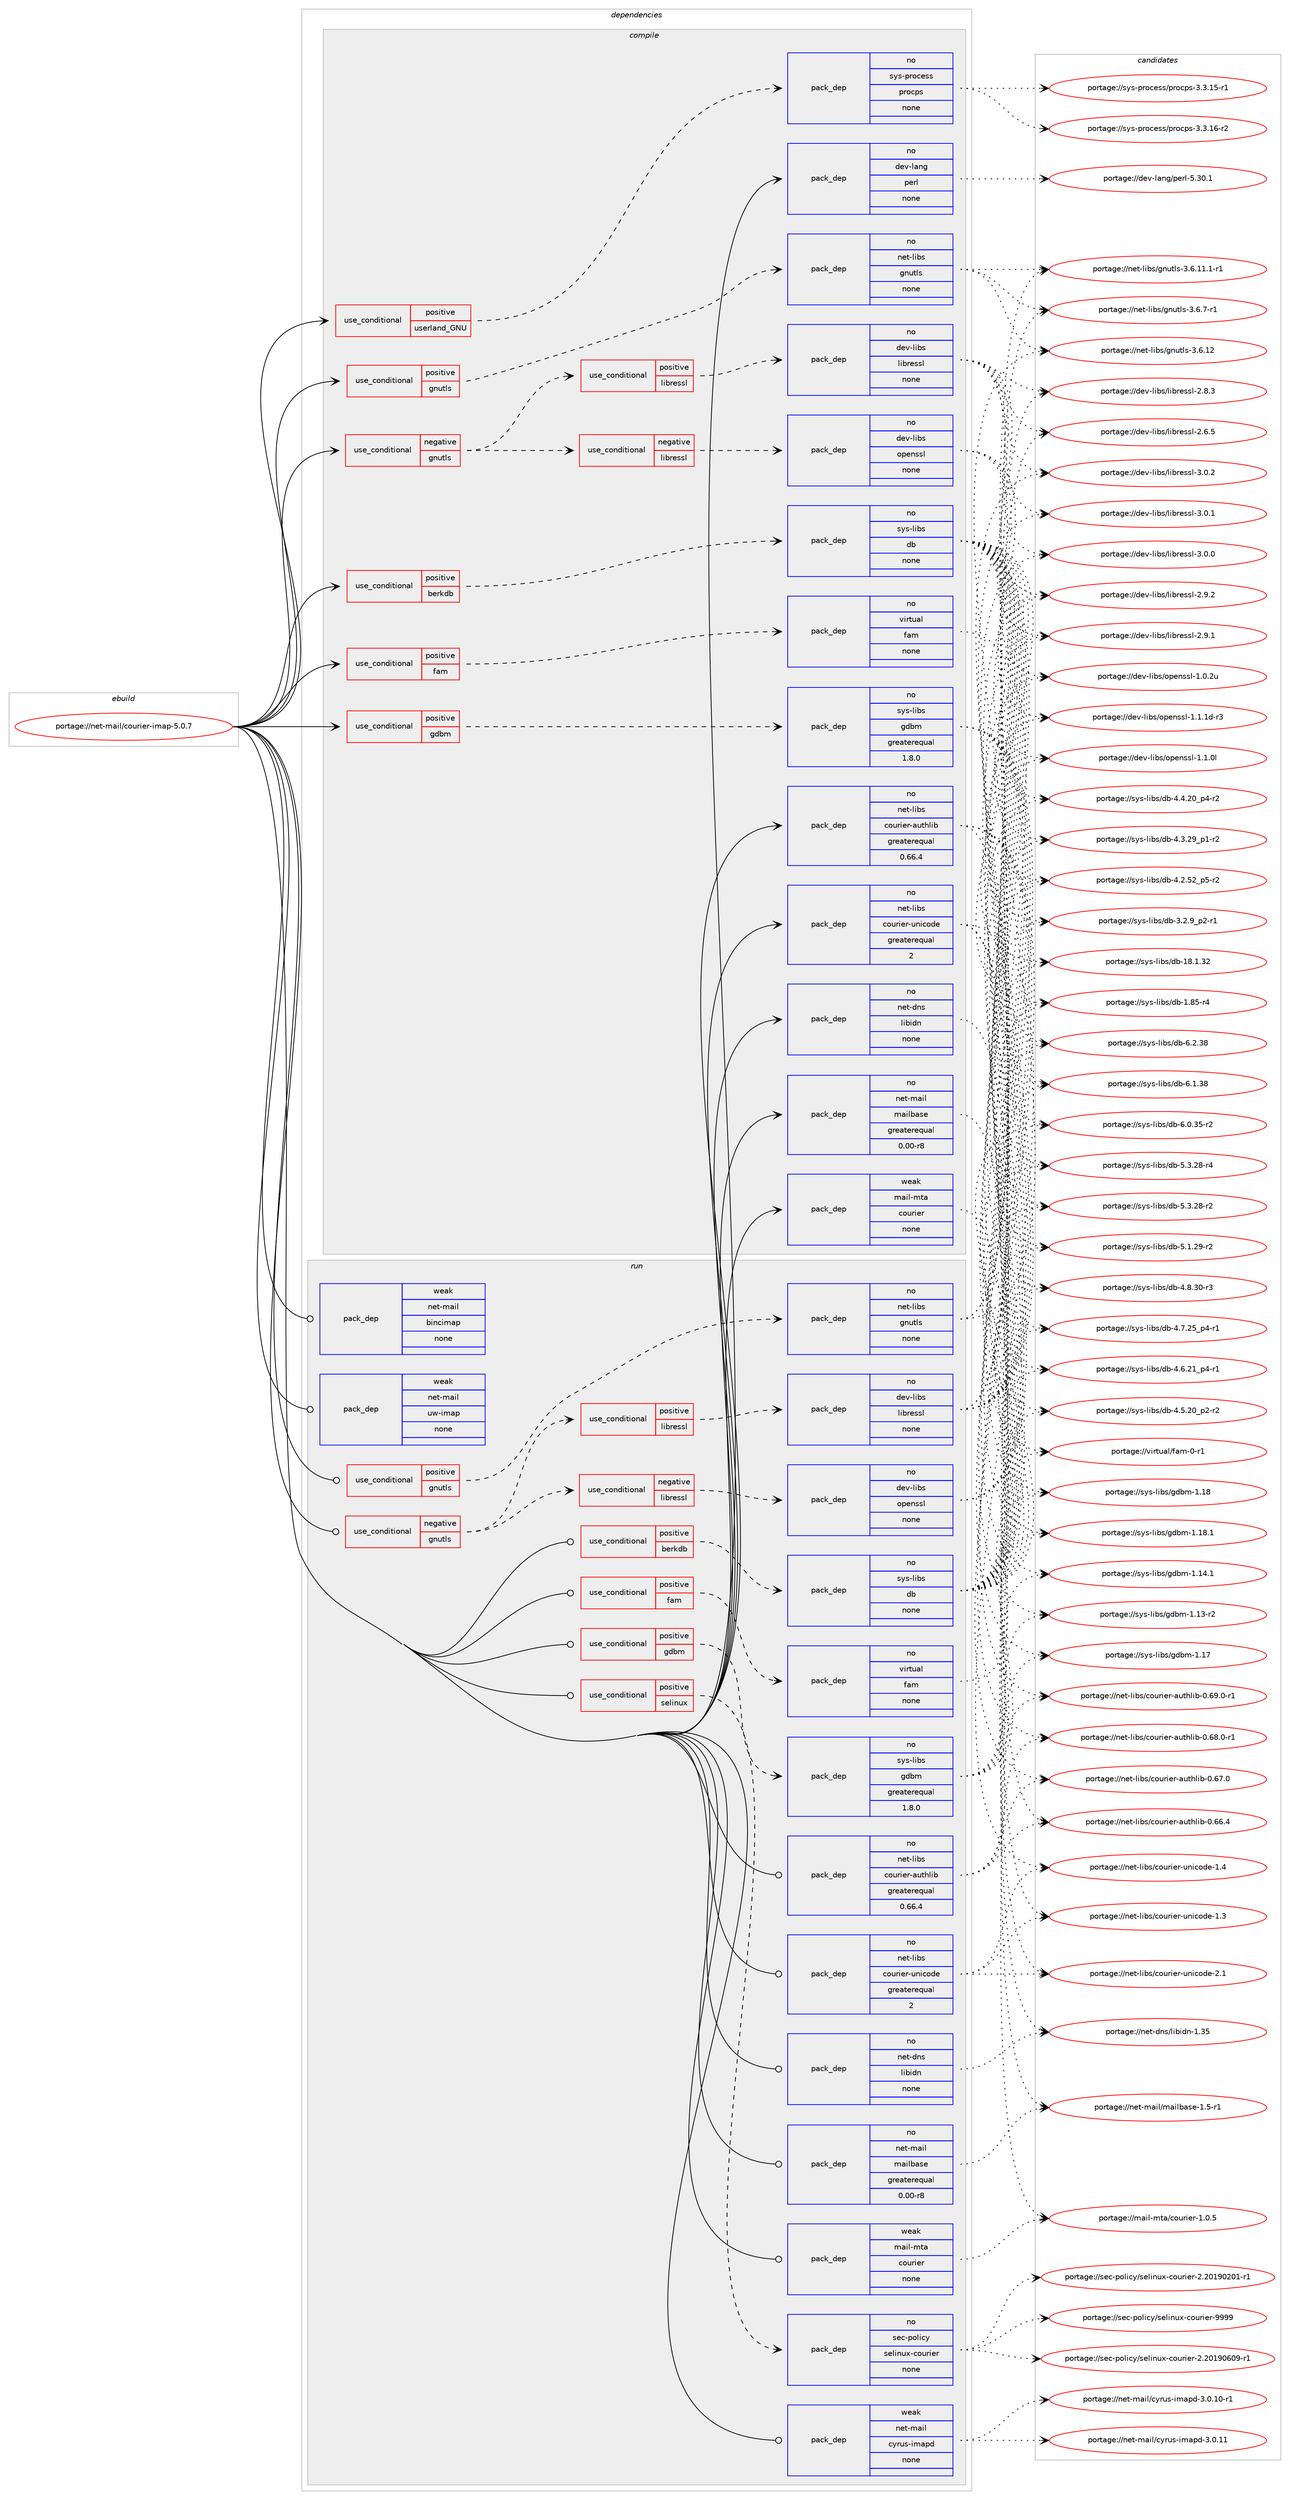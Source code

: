 digraph prolog {

# *************
# Graph options
# *************

newrank=true;
concentrate=true;
compound=true;
graph [rankdir=LR,fontname=Helvetica,fontsize=10,ranksep=1.5];#, ranksep=2.5, nodesep=0.2];
edge  [arrowhead=vee];
node  [fontname=Helvetica,fontsize=10];

# **********
# The ebuild
# **********

subgraph cluster_leftcol {
color=gray;
rank=same;
label=<<i>ebuild</i>>;
id [label="portage://net-mail/courier-imap-5.0.7", color=red, width=4, href="../net-mail/courier-imap-5.0.7.svg"];
}

# ****************
# The dependencies
# ****************

subgraph cluster_midcol {
color=gray;
label=<<i>dependencies</i>>;
subgraph cluster_compile {
fillcolor="#eeeeee";
style=filled;
label=<<i>compile</i>>;
subgraph cond11081 {
dependency56971 [label=<<TABLE BORDER="0" CELLBORDER="1" CELLSPACING="0" CELLPADDING="4"><TR><TD ROWSPAN="3" CELLPADDING="10">use_conditional</TD></TR><TR><TD>negative</TD></TR><TR><TD>gnutls</TD></TR></TABLE>>, shape=none, color=red];
subgraph cond11082 {
dependency56972 [label=<<TABLE BORDER="0" CELLBORDER="1" CELLSPACING="0" CELLPADDING="4"><TR><TD ROWSPAN="3" CELLPADDING="10">use_conditional</TD></TR><TR><TD>negative</TD></TR><TR><TD>libressl</TD></TR></TABLE>>, shape=none, color=red];
subgraph pack44742 {
dependency56973 [label=<<TABLE BORDER="0" CELLBORDER="1" CELLSPACING="0" CELLPADDING="4" WIDTH="220"><TR><TD ROWSPAN="6" CELLPADDING="30">pack_dep</TD></TR><TR><TD WIDTH="110">no</TD></TR><TR><TD>dev-libs</TD></TR><TR><TD>openssl</TD></TR><TR><TD>none</TD></TR><TR><TD></TD></TR></TABLE>>, shape=none, color=blue];
}
dependency56972:e -> dependency56973:w [weight=20,style="dashed",arrowhead="vee"];
}
dependency56971:e -> dependency56972:w [weight=20,style="dashed",arrowhead="vee"];
subgraph cond11083 {
dependency56974 [label=<<TABLE BORDER="0" CELLBORDER="1" CELLSPACING="0" CELLPADDING="4"><TR><TD ROWSPAN="3" CELLPADDING="10">use_conditional</TD></TR><TR><TD>positive</TD></TR><TR><TD>libressl</TD></TR></TABLE>>, shape=none, color=red];
subgraph pack44743 {
dependency56975 [label=<<TABLE BORDER="0" CELLBORDER="1" CELLSPACING="0" CELLPADDING="4" WIDTH="220"><TR><TD ROWSPAN="6" CELLPADDING="30">pack_dep</TD></TR><TR><TD WIDTH="110">no</TD></TR><TR><TD>dev-libs</TD></TR><TR><TD>libressl</TD></TR><TR><TD>none</TD></TR><TR><TD></TD></TR></TABLE>>, shape=none, color=blue];
}
dependency56974:e -> dependency56975:w [weight=20,style="dashed",arrowhead="vee"];
}
dependency56971:e -> dependency56974:w [weight=20,style="dashed",arrowhead="vee"];
}
id:e -> dependency56971:w [weight=20,style="solid",arrowhead="vee"];
subgraph cond11084 {
dependency56976 [label=<<TABLE BORDER="0" CELLBORDER="1" CELLSPACING="0" CELLPADDING="4"><TR><TD ROWSPAN="3" CELLPADDING="10">use_conditional</TD></TR><TR><TD>positive</TD></TR><TR><TD>berkdb</TD></TR></TABLE>>, shape=none, color=red];
subgraph pack44744 {
dependency56977 [label=<<TABLE BORDER="0" CELLBORDER="1" CELLSPACING="0" CELLPADDING="4" WIDTH="220"><TR><TD ROWSPAN="6" CELLPADDING="30">pack_dep</TD></TR><TR><TD WIDTH="110">no</TD></TR><TR><TD>sys-libs</TD></TR><TR><TD>db</TD></TR><TR><TD>none</TD></TR><TR><TD></TD></TR></TABLE>>, shape=none, color=blue];
}
dependency56976:e -> dependency56977:w [weight=20,style="dashed",arrowhead="vee"];
}
id:e -> dependency56976:w [weight=20,style="solid",arrowhead="vee"];
subgraph cond11085 {
dependency56978 [label=<<TABLE BORDER="0" CELLBORDER="1" CELLSPACING="0" CELLPADDING="4"><TR><TD ROWSPAN="3" CELLPADDING="10">use_conditional</TD></TR><TR><TD>positive</TD></TR><TR><TD>fam</TD></TR></TABLE>>, shape=none, color=red];
subgraph pack44745 {
dependency56979 [label=<<TABLE BORDER="0" CELLBORDER="1" CELLSPACING="0" CELLPADDING="4" WIDTH="220"><TR><TD ROWSPAN="6" CELLPADDING="30">pack_dep</TD></TR><TR><TD WIDTH="110">no</TD></TR><TR><TD>virtual</TD></TR><TR><TD>fam</TD></TR><TR><TD>none</TD></TR><TR><TD></TD></TR></TABLE>>, shape=none, color=blue];
}
dependency56978:e -> dependency56979:w [weight=20,style="dashed",arrowhead="vee"];
}
id:e -> dependency56978:w [weight=20,style="solid",arrowhead="vee"];
subgraph cond11086 {
dependency56980 [label=<<TABLE BORDER="0" CELLBORDER="1" CELLSPACING="0" CELLPADDING="4"><TR><TD ROWSPAN="3" CELLPADDING="10">use_conditional</TD></TR><TR><TD>positive</TD></TR><TR><TD>gdbm</TD></TR></TABLE>>, shape=none, color=red];
subgraph pack44746 {
dependency56981 [label=<<TABLE BORDER="0" CELLBORDER="1" CELLSPACING="0" CELLPADDING="4" WIDTH="220"><TR><TD ROWSPAN="6" CELLPADDING="30">pack_dep</TD></TR><TR><TD WIDTH="110">no</TD></TR><TR><TD>sys-libs</TD></TR><TR><TD>gdbm</TD></TR><TR><TD>greaterequal</TD></TR><TR><TD>1.8.0</TD></TR></TABLE>>, shape=none, color=blue];
}
dependency56980:e -> dependency56981:w [weight=20,style="dashed",arrowhead="vee"];
}
id:e -> dependency56980:w [weight=20,style="solid",arrowhead="vee"];
subgraph cond11087 {
dependency56982 [label=<<TABLE BORDER="0" CELLBORDER="1" CELLSPACING="0" CELLPADDING="4"><TR><TD ROWSPAN="3" CELLPADDING="10">use_conditional</TD></TR><TR><TD>positive</TD></TR><TR><TD>gnutls</TD></TR></TABLE>>, shape=none, color=red];
subgraph pack44747 {
dependency56983 [label=<<TABLE BORDER="0" CELLBORDER="1" CELLSPACING="0" CELLPADDING="4" WIDTH="220"><TR><TD ROWSPAN="6" CELLPADDING="30">pack_dep</TD></TR><TR><TD WIDTH="110">no</TD></TR><TR><TD>net-libs</TD></TR><TR><TD>gnutls</TD></TR><TR><TD>none</TD></TR><TR><TD></TD></TR></TABLE>>, shape=none, color=blue];
}
dependency56982:e -> dependency56983:w [weight=20,style="dashed",arrowhead="vee"];
}
id:e -> dependency56982:w [weight=20,style="solid",arrowhead="vee"];
subgraph cond11088 {
dependency56984 [label=<<TABLE BORDER="0" CELLBORDER="1" CELLSPACING="0" CELLPADDING="4"><TR><TD ROWSPAN="3" CELLPADDING="10">use_conditional</TD></TR><TR><TD>positive</TD></TR><TR><TD>userland_GNU</TD></TR></TABLE>>, shape=none, color=red];
subgraph pack44748 {
dependency56985 [label=<<TABLE BORDER="0" CELLBORDER="1" CELLSPACING="0" CELLPADDING="4" WIDTH="220"><TR><TD ROWSPAN="6" CELLPADDING="30">pack_dep</TD></TR><TR><TD WIDTH="110">no</TD></TR><TR><TD>sys-process</TD></TR><TR><TD>procps</TD></TR><TR><TD>none</TD></TR><TR><TD></TD></TR></TABLE>>, shape=none, color=blue];
}
dependency56984:e -> dependency56985:w [weight=20,style="dashed",arrowhead="vee"];
}
id:e -> dependency56984:w [weight=20,style="solid",arrowhead="vee"];
subgraph pack44749 {
dependency56986 [label=<<TABLE BORDER="0" CELLBORDER="1" CELLSPACING="0" CELLPADDING="4" WIDTH="220"><TR><TD ROWSPAN="6" CELLPADDING="30">pack_dep</TD></TR><TR><TD WIDTH="110">no</TD></TR><TR><TD>dev-lang</TD></TR><TR><TD>perl</TD></TR><TR><TD>none</TD></TR><TR><TD></TD></TR></TABLE>>, shape=none, color=blue];
}
id:e -> dependency56986:w [weight=20,style="solid",arrowhead="vee"];
subgraph pack44750 {
dependency56987 [label=<<TABLE BORDER="0" CELLBORDER="1" CELLSPACING="0" CELLPADDING="4" WIDTH="220"><TR><TD ROWSPAN="6" CELLPADDING="30">pack_dep</TD></TR><TR><TD WIDTH="110">no</TD></TR><TR><TD>net-dns</TD></TR><TR><TD>libidn</TD></TR><TR><TD>none</TD></TR><TR><TD></TD></TR></TABLE>>, shape=none, color=blue];
}
id:e -> dependency56987:w [weight=20,style="solid",arrowhead="vee"];
subgraph pack44751 {
dependency56988 [label=<<TABLE BORDER="0" CELLBORDER="1" CELLSPACING="0" CELLPADDING="4" WIDTH="220"><TR><TD ROWSPAN="6" CELLPADDING="30">pack_dep</TD></TR><TR><TD WIDTH="110">no</TD></TR><TR><TD>net-libs</TD></TR><TR><TD>courier-authlib</TD></TR><TR><TD>greaterequal</TD></TR><TR><TD>0.66.4</TD></TR></TABLE>>, shape=none, color=blue];
}
id:e -> dependency56988:w [weight=20,style="solid",arrowhead="vee"];
subgraph pack44752 {
dependency56989 [label=<<TABLE BORDER="0" CELLBORDER="1" CELLSPACING="0" CELLPADDING="4" WIDTH="220"><TR><TD ROWSPAN="6" CELLPADDING="30">pack_dep</TD></TR><TR><TD WIDTH="110">no</TD></TR><TR><TD>net-libs</TD></TR><TR><TD>courier-unicode</TD></TR><TR><TD>greaterequal</TD></TR><TR><TD>2</TD></TR></TABLE>>, shape=none, color=blue];
}
id:e -> dependency56989:w [weight=20,style="solid",arrowhead="vee"];
subgraph pack44753 {
dependency56990 [label=<<TABLE BORDER="0" CELLBORDER="1" CELLSPACING="0" CELLPADDING="4" WIDTH="220"><TR><TD ROWSPAN="6" CELLPADDING="30">pack_dep</TD></TR><TR><TD WIDTH="110">no</TD></TR><TR><TD>net-mail</TD></TR><TR><TD>mailbase</TD></TR><TR><TD>greaterequal</TD></TR><TR><TD>0.00-r8</TD></TR></TABLE>>, shape=none, color=blue];
}
id:e -> dependency56990:w [weight=20,style="solid",arrowhead="vee"];
subgraph pack44754 {
dependency56991 [label=<<TABLE BORDER="0" CELLBORDER="1" CELLSPACING="0" CELLPADDING="4" WIDTH="220"><TR><TD ROWSPAN="6" CELLPADDING="30">pack_dep</TD></TR><TR><TD WIDTH="110">weak</TD></TR><TR><TD>mail-mta</TD></TR><TR><TD>courier</TD></TR><TR><TD>none</TD></TR><TR><TD></TD></TR></TABLE>>, shape=none, color=blue];
}
id:e -> dependency56991:w [weight=20,style="solid",arrowhead="vee"];
}
subgraph cluster_compileandrun {
fillcolor="#eeeeee";
style=filled;
label=<<i>compile and run</i>>;
}
subgraph cluster_run {
fillcolor="#eeeeee";
style=filled;
label=<<i>run</i>>;
subgraph cond11089 {
dependency56992 [label=<<TABLE BORDER="0" CELLBORDER="1" CELLSPACING="0" CELLPADDING="4"><TR><TD ROWSPAN="3" CELLPADDING="10">use_conditional</TD></TR><TR><TD>negative</TD></TR><TR><TD>gnutls</TD></TR></TABLE>>, shape=none, color=red];
subgraph cond11090 {
dependency56993 [label=<<TABLE BORDER="0" CELLBORDER="1" CELLSPACING="0" CELLPADDING="4"><TR><TD ROWSPAN="3" CELLPADDING="10">use_conditional</TD></TR><TR><TD>negative</TD></TR><TR><TD>libressl</TD></TR></TABLE>>, shape=none, color=red];
subgraph pack44755 {
dependency56994 [label=<<TABLE BORDER="0" CELLBORDER="1" CELLSPACING="0" CELLPADDING="4" WIDTH="220"><TR><TD ROWSPAN="6" CELLPADDING="30">pack_dep</TD></TR><TR><TD WIDTH="110">no</TD></TR><TR><TD>dev-libs</TD></TR><TR><TD>openssl</TD></TR><TR><TD>none</TD></TR><TR><TD></TD></TR></TABLE>>, shape=none, color=blue];
}
dependency56993:e -> dependency56994:w [weight=20,style="dashed",arrowhead="vee"];
}
dependency56992:e -> dependency56993:w [weight=20,style="dashed",arrowhead="vee"];
subgraph cond11091 {
dependency56995 [label=<<TABLE BORDER="0" CELLBORDER="1" CELLSPACING="0" CELLPADDING="4"><TR><TD ROWSPAN="3" CELLPADDING="10">use_conditional</TD></TR><TR><TD>positive</TD></TR><TR><TD>libressl</TD></TR></TABLE>>, shape=none, color=red];
subgraph pack44756 {
dependency56996 [label=<<TABLE BORDER="0" CELLBORDER="1" CELLSPACING="0" CELLPADDING="4" WIDTH="220"><TR><TD ROWSPAN="6" CELLPADDING="30">pack_dep</TD></TR><TR><TD WIDTH="110">no</TD></TR><TR><TD>dev-libs</TD></TR><TR><TD>libressl</TD></TR><TR><TD>none</TD></TR><TR><TD></TD></TR></TABLE>>, shape=none, color=blue];
}
dependency56995:e -> dependency56996:w [weight=20,style="dashed",arrowhead="vee"];
}
dependency56992:e -> dependency56995:w [weight=20,style="dashed",arrowhead="vee"];
}
id:e -> dependency56992:w [weight=20,style="solid",arrowhead="odot"];
subgraph cond11092 {
dependency56997 [label=<<TABLE BORDER="0" CELLBORDER="1" CELLSPACING="0" CELLPADDING="4"><TR><TD ROWSPAN="3" CELLPADDING="10">use_conditional</TD></TR><TR><TD>positive</TD></TR><TR><TD>berkdb</TD></TR></TABLE>>, shape=none, color=red];
subgraph pack44757 {
dependency56998 [label=<<TABLE BORDER="0" CELLBORDER="1" CELLSPACING="0" CELLPADDING="4" WIDTH="220"><TR><TD ROWSPAN="6" CELLPADDING="30">pack_dep</TD></TR><TR><TD WIDTH="110">no</TD></TR><TR><TD>sys-libs</TD></TR><TR><TD>db</TD></TR><TR><TD>none</TD></TR><TR><TD></TD></TR></TABLE>>, shape=none, color=blue];
}
dependency56997:e -> dependency56998:w [weight=20,style="dashed",arrowhead="vee"];
}
id:e -> dependency56997:w [weight=20,style="solid",arrowhead="odot"];
subgraph cond11093 {
dependency56999 [label=<<TABLE BORDER="0" CELLBORDER="1" CELLSPACING="0" CELLPADDING="4"><TR><TD ROWSPAN="3" CELLPADDING="10">use_conditional</TD></TR><TR><TD>positive</TD></TR><TR><TD>fam</TD></TR></TABLE>>, shape=none, color=red];
subgraph pack44758 {
dependency57000 [label=<<TABLE BORDER="0" CELLBORDER="1" CELLSPACING="0" CELLPADDING="4" WIDTH="220"><TR><TD ROWSPAN="6" CELLPADDING="30">pack_dep</TD></TR><TR><TD WIDTH="110">no</TD></TR><TR><TD>virtual</TD></TR><TR><TD>fam</TD></TR><TR><TD>none</TD></TR><TR><TD></TD></TR></TABLE>>, shape=none, color=blue];
}
dependency56999:e -> dependency57000:w [weight=20,style="dashed",arrowhead="vee"];
}
id:e -> dependency56999:w [weight=20,style="solid",arrowhead="odot"];
subgraph cond11094 {
dependency57001 [label=<<TABLE BORDER="0" CELLBORDER="1" CELLSPACING="0" CELLPADDING="4"><TR><TD ROWSPAN="3" CELLPADDING="10">use_conditional</TD></TR><TR><TD>positive</TD></TR><TR><TD>gdbm</TD></TR></TABLE>>, shape=none, color=red];
subgraph pack44759 {
dependency57002 [label=<<TABLE BORDER="0" CELLBORDER="1" CELLSPACING="0" CELLPADDING="4" WIDTH="220"><TR><TD ROWSPAN="6" CELLPADDING="30">pack_dep</TD></TR><TR><TD WIDTH="110">no</TD></TR><TR><TD>sys-libs</TD></TR><TR><TD>gdbm</TD></TR><TR><TD>greaterequal</TD></TR><TR><TD>1.8.0</TD></TR></TABLE>>, shape=none, color=blue];
}
dependency57001:e -> dependency57002:w [weight=20,style="dashed",arrowhead="vee"];
}
id:e -> dependency57001:w [weight=20,style="solid",arrowhead="odot"];
subgraph cond11095 {
dependency57003 [label=<<TABLE BORDER="0" CELLBORDER="1" CELLSPACING="0" CELLPADDING="4"><TR><TD ROWSPAN="3" CELLPADDING="10">use_conditional</TD></TR><TR><TD>positive</TD></TR><TR><TD>gnutls</TD></TR></TABLE>>, shape=none, color=red];
subgraph pack44760 {
dependency57004 [label=<<TABLE BORDER="0" CELLBORDER="1" CELLSPACING="0" CELLPADDING="4" WIDTH="220"><TR><TD ROWSPAN="6" CELLPADDING="30">pack_dep</TD></TR><TR><TD WIDTH="110">no</TD></TR><TR><TD>net-libs</TD></TR><TR><TD>gnutls</TD></TR><TR><TD>none</TD></TR><TR><TD></TD></TR></TABLE>>, shape=none, color=blue];
}
dependency57003:e -> dependency57004:w [weight=20,style="dashed",arrowhead="vee"];
}
id:e -> dependency57003:w [weight=20,style="solid",arrowhead="odot"];
subgraph cond11096 {
dependency57005 [label=<<TABLE BORDER="0" CELLBORDER="1" CELLSPACING="0" CELLPADDING="4"><TR><TD ROWSPAN="3" CELLPADDING="10">use_conditional</TD></TR><TR><TD>positive</TD></TR><TR><TD>selinux</TD></TR></TABLE>>, shape=none, color=red];
subgraph pack44761 {
dependency57006 [label=<<TABLE BORDER="0" CELLBORDER="1" CELLSPACING="0" CELLPADDING="4" WIDTH="220"><TR><TD ROWSPAN="6" CELLPADDING="30">pack_dep</TD></TR><TR><TD WIDTH="110">no</TD></TR><TR><TD>sec-policy</TD></TR><TR><TD>selinux-courier</TD></TR><TR><TD>none</TD></TR><TR><TD></TD></TR></TABLE>>, shape=none, color=blue];
}
dependency57005:e -> dependency57006:w [weight=20,style="dashed",arrowhead="vee"];
}
id:e -> dependency57005:w [weight=20,style="solid",arrowhead="odot"];
subgraph pack44762 {
dependency57007 [label=<<TABLE BORDER="0" CELLBORDER="1" CELLSPACING="0" CELLPADDING="4" WIDTH="220"><TR><TD ROWSPAN="6" CELLPADDING="30">pack_dep</TD></TR><TR><TD WIDTH="110">no</TD></TR><TR><TD>net-dns</TD></TR><TR><TD>libidn</TD></TR><TR><TD>none</TD></TR><TR><TD></TD></TR></TABLE>>, shape=none, color=blue];
}
id:e -> dependency57007:w [weight=20,style="solid",arrowhead="odot"];
subgraph pack44763 {
dependency57008 [label=<<TABLE BORDER="0" CELLBORDER="1" CELLSPACING="0" CELLPADDING="4" WIDTH="220"><TR><TD ROWSPAN="6" CELLPADDING="30">pack_dep</TD></TR><TR><TD WIDTH="110">no</TD></TR><TR><TD>net-libs</TD></TR><TR><TD>courier-authlib</TD></TR><TR><TD>greaterequal</TD></TR><TR><TD>0.66.4</TD></TR></TABLE>>, shape=none, color=blue];
}
id:e -> dependency57008:w [weight=20,style="solid",arrowhead="odot"];
subgraph pack44764 {
dependency57009 [label=<<TABLE BORDER="0" CELLBORDER="1" CELLSPACING="0" CELLPADDING="4" WIDTH="220"><TR><TD ROWSPAN="6" CELLPADDING="30">pack_dep</TD></TR><TR><TD WIDTH="110">no</TD></TR><TR><TD>net-libs</TD></TR><TR><TD>courier-unicode</TD></TR><TR><TD>greaterequal</TD></TR><TR><TD>2</TD></TR></TABLE>>, shape=none, color=blue];
}
id:e -> dependency57009:w [weight=20,style="solid",arrowhead="odot"];
subgraph pack44765 {
dependency57010 [label=<<TABLE BORDER="0" CELLBORDER="1" CELLSPACING="0" CELLPADDING="4" WIDTH="220"><TR><TD ROWSPAN="6" CELLPADDING="30">pack_dep</TD></TR><TR><TD WIDTH="110">no</TD></TR><TR><TD>net-mail</TD></TR><TR><TD>mailbase</TD></TR><TR><TD>greaterequal</TD></TR><TR><TD>0.00-r8</TD></TR></TABLE>>, shape=none, color=blue];
}
id:e -> dependency57010:w [weight=20,style="solid",arrowhead="odot"];
subgraph pack44766 {
dependency57011 [label=<<TABLE BORDER="0" CELLBORDER="1" CELLSPACING="0" CELLPADDING="4" WIDTH="220"><TR><TD ROWSPAN="6" CELLPADDING="30">pack_dep</TD></TR><TR><TD WIDTH="110">weak</TD></TR><TR><TD>mail-mta</TD></TR><TR><TD>courier</TD></TR><TR><TD>none</TD></TR><TR><TD></TD></TR></TABLE>>, shape=none, color=blue];
}
id:e -> dependency57011:w [weight=20,style="solid",arrowhead="odot"];
subgraph pack44767 {
dependency57012 [label=<<TABLE BORDER="0" CELLBORDER="1" CELLSPACING="0" CELLPADDING="4" WIDTH="220"><TR><TD ROWSPAN="6" CELLPADDING="30">pack_dep</TD></TR><TR><TD WIDTH="110">weak</TD></TR><TR><TD>net-mail</TD></TR><TR><TD>bincimap</TD></TR><TR><TD>none</TD></TR><TR><TD></TD></TR></TABLE>>, shape=none, color=blue];
}
id:e -> dependency57012:w [weight=20,style="solid",arrowhead="odot"];
subgraph pack44768 {
dependency57013 [label=<<TABLE BORDER="0" CELLBORDER="1" CELLSPACING="0" CELLPADDING="4" WIDTH="220"><TR><TD ROWSPAN="6" CELLPADDING="30">pack_dep</TD></TR><TR><TD WIDTH="110">weak</TD></TR><TR><TD>net-mail</TD></TR><TR><TD>cyrus-imapd</TD></TR><TR><TD>none</TD></TR><TR><TD></TD></TR></TABLE>>, shape=none, color=blue];
}
id:e -> dependency57013:w [weight=20,style="solid",arrowhead="odot"];
subgraph pack44769 {
dependency57014 [label=<<TABLE BORDER="0" CELLBORDER="1" CELLSPACING="0" CELLPADDING="4" WIDTH="220"><TR><TD ROWSPAN="6" CELLPADDING="30">pack_dep</TD></TR><TR><TD WIDTH="110">weak</TD></TR><TR><TD>net-mail</TD></TR><TR><TD>uw-imap</TD></TR><TR><TD>none</TD></TR><TR><TD></TD></TR></TABLE>>, shape=none, color=blue];
}
id:e -> dependency57014:w [weight=20,style="solid",arrowhead="odot"];
}
}

# **************
# The candidates
# **************

subgraph cluster_choices {
rank=same;
color=gray;
label=<<i>candidates</i>>;

subgraph choice44742 {
color=black;
nodesep=1;
choice1001011184510810598115471111121011101151151084549464946491004511451 [label="portage://dev-libs/openssl-1.1.1d-r3", color=red, width=4,href="../dev-libs/openssl-1.1.1d-r3.svg"];
choice100101118451081059811547111112101110115115108454946494648108 [label="portage://dev-libs/openssl-1.1.0l", color=red, width=4,href="../dev-libs/openssl-1.1.0l.svg"];
choice100101118451081059811547111112101110115115108454946484650117 [label="portage://dev-libs/openssl-1.0.2u", color=red, width=4,href="../dev-libs/openssl-1.0.2u.svg"];
dependency56973:e -> choice1001011184510810598115471111121011101151151084549464946491004511451:w [style=dotted,weight="100"];
dependency56973:e -> choice100101118451081059811547111112101110115115108454946494648108:w [style=dotted,weight="100"];
dependency56973:e -> choice100101118451081059811547111112101110115115108454946484650117:w [style=dotted,weight="100"];
}
subgraph choice44743 {
color=black;
nodesep=1;
choice10010111845108105981154710810598114101115115108455146484650 [label="portage://dev-libs/libressl-3.0.2", color=red, width=4,href="../dev-libs/libressl-3.0.2.svg"];
choice10010111845108105981154710810598114101115115108455146484649 [label="portage://dev-libs/libressl-3.0.1", color=red, width=4,href="../dev-libs/libressl-3.0.1.svg"];
choice10010111845108105981154710810598114101115115108455146484648 [label="portage://dev-libs/libressl-3.0.0", color=red, width=4,href="../dev-libs/libressl-3.0.0.svg"];
choice10010111845108105981154710810598114101115115108455046574650 [label="portage://dev-libs/libressl-2.9.2", color=red, width=4,href="../dev-libs/libressl-2.9.2.svg"];
choice10010111845108105981154710810598114101115115108455046574649 [label="portage://dev-libs/libressl-2.9.1", color=red, width=4,href="../dev-libs/libressl-2.9.1.svg"];
choice10010111845108105981154710810598114101115115108455046564651 [label="portage://dev-libs/libressl-2.8.3", color=red, width=4,href="../dev-libs/libressl-2.8.3.svg"];
choice10010111845108105981154710810598114101115115108455046544653 [label="portage://dev-libs/libressl-2.6.5", color=red, width=4,href="../dev-libs/libressl-2.6.5.svg"];
dependency56975:e -> choice10010111845108105981154710810598114101115115108455146484650:w [style=dotted,weight="100"];
dependency56975:e -> choice10010111845108105981154710810598114101115115108455146484649:w [style=dotted,weight="100"];
dependency56975:e -> choice10010111845108105981154710810598114101115115108455146484648:w [style=dotted,weight="100"];
dependency56975:e -> choice10010111845108105981154710810598114101115115108455046574650:w [style=dotted,weight="100"];
dependency56975:e -> choice10010111845108105981154710810598114101115115108455046574649:w [style=dotted,weight="100"];
dependency56975:e -> choice10010111845108105981154710810598114101115115108455046564651:w [style=dotted,weight="100"];
dependency56975:e -> choice10010111845108105981154710810598114101115115108455046544653:w [style=dotted,weight="100"];
}
subgraph choice44744 {
color=black;
nodesep=1;
choice1151211154510810598115471009845544650465156 [label="portage://sys-libs/db-6.2.38", color=red, width=4,href="../sys-libs/db-6.2.38.svg"];
choice1151211154510810598115471009845544649465156 [label="portage://sys-libs/db-6.1.38", color=red, width=4,href="../sys-libs/db-6.1.38.svg"];
choice11512111545108105981154710098455446484651534511450 [label="portage://sys-libs/db-6.0.35-r2", color=red, width=4,href="../sys-libs/db-6.0.35-r2.svg"];
choice11512111545108105981154710098455346514650564511452 [label="portage://sys-libs/db-5.3.28-r4", color=red, width=4,href="../sys-libs/db-5.3.28-r4.svg"];
choice11512111545108105981154710098455346514650564511450 [label="portage://sys-libs/db-5.3.28-r2", color=red, width=4,href="../sys-libs/db-5.3.28-r2.svg"];
choice11512111545108105981154710098455346494650574511450 [label="portage://sys-libs/db-5.1.29-r2", color=red, width=4,href="../sys-libs/db-5.1.29-r2.svg"];
choice11512111545108105981154710098455246564651484511451 [label="portage://sys-libs/db-4.8.30-r3", color=red, width=4,href="../sys-libs/db-4.8.30-r3.svg"];
choice115121115451081059811547100984552465546505395112524511449 [label="portage://sys-libs/db-4.7.25_p4-r1", color=red, width=4,href="../sys-libs/db-4.7.25_p4-r1.svg"];
choice115121115451081059811547100984552465446504995112524511449 [label="portage://sys-libs/db-4.6.21_p4-r1", color=red, width=4,href="../sys-libs/db-4.6.21_p4-r1.svg"];
choice115121115451081059811547100984552465346504895112504511450 [label="portage://sys-libs/db-4.5.20_p2-r2", color=red, width=4,href="../sys-libs/db-4.5.20_p2-r2.svg"];
choice115121115451081059811547100984552465246504895112524511450 [label="portage://sys-libs/db-4.4.20_p4-r2", color=red, width=4,href="../sys-libs/db-4.4.20_p4-r2.svg"];
choice115121115451081059811547100984552465146505795112494511450 [label="portage://sys-libs/db-4.3.29_p1-r2", color=red, width=4,href="../sys-libs/db-4.3.29_p1-r2.svg"];
choice115121115451081059811547100984552465046535095112534511450 [label="portage://sys-libs/db-4.2.52_p5-r2", color=red, width=4,href="../sys-libs/db-4.2.52_p5-r2.svg"];
choice1151211154510810598115471009845514650465795112504511449 [label="portage://sys-libs/db-3.2.9_p2-r1", color=red, width=4,href="../sys-libs/db-3.2.9_p2-r1.svg"];
choice115121115451081059811547100984549564649465150 [label="portage://sys-libs/db-18.1.32", color=red, width=4,href="../sys-libs/db-18.1.32.svg"];
choice1151211154510810598115471009845494656534511452 [label="portage://sys-libs/db-1.85-r4", color=red, width=4,href="../sys-libs/db-1.85-r4.svg"];
dependency56977:e -> choice1151211154510810598115471009845544650465156:w [style=dotted,weight="100"];
dependency56977:e -> choice1151211154510810598115471009845544649465156:w [style=dotted,weight="100"];
dependency56977:e -> choice11512111545108105981154710098455446484651534511450:w [style=dotted,weight="100"];
dependency56977:e -> choice11512111545108105981154710098455346514650564511452:w [style=dotted,weight="100"];
dependency56977:e -> choice11512111545108105981154710098455346514650564511450:w [style=dotted,weight="100"];
dependency56977:e -> choice11512111545108105981154710098455346494650574511450:w [style=dotted,weight="100"];
dependency56977:e -> choice11512111545108105981154710098455246564651484511451:w [style=dotted,weight="100"];
dependency56977:e -> choice115121115451081059811547100984552465546505395112524511449:w [style=dotted,weight="100"];
dependency56977:e -> choice115121115451081059811547100984552465446504995112524511449:w [style=dotted,weight="100"];
dependency56977:e -> choice115121115451081059811547100984552465346504895112504511450:w [style=dotted,weight="100"];
dependency56977:e -> choice115121115451081059811547100984552465246504895112524511450:w [style=dotted,weight="100"];
dependency56977:e -> choice115121115451081059811547100984552465146505795112494511450:w [style=dotted,weight="100"];
dependency56977:e -> choice115121115451081059811547100984552465046535095112534511450:w [style=dotted,weight="100"];
dependency56977:e -> choice1151211154510810598115471009845514650465795112504511449:w [style=dotted,weight="100"];
dependency56977:e -> choice115121115451081059811547100984549564649465150:w [style=dotted,weight="100"];
dependency56977:e -> choice1151211154510810598115471009845494656534511452:w [style=dotted,weight="100"];
}
subgraph choice44745 {
color=black;
nodesep=1;
choice11810511411611797108471029710945484511449 [label="portage://virtual/fam-0-r1", color=red, width=4,href="../virtual/fam-0-r1.svg"];
dependency56979:e -> choice11810511411611797108471029710945484511449:w [style=dotted,weight="100"];
}
subgraph choice44746 {
color=black;
nodesep=1;
choice1151211154510810598115471031009810945494649564649 [label="portage://sys-libs/gdbm-1.18.1", color=red, width=4,href="../sys-libs/gdbm-1.18.1.svg"];
choice115121115451081059811547103100981094549464956 [label="portage://sys-libs/gdbm-1.18", color=red, width=4,href="../sys-libs/gdbm-1.18.svg"];
choice115121115451081059811547103100981094549464955 [label="portage://sys-libs/gdbm-1.17", color=red, width=4,href="../sys-libs/gdbm-1.17.svg"];
choice1151211154510810598115471031009810945494649524649 [label="portage://sys-libs/gdbm-1.14.1", color=red, width=4,href="../sys-libs/gdbm-1.14.1.svg"];
choice1151211154510810598115471031009810945494649514511450 [label="portage://sys-libs/gdbm-1.13-r2", color=red, width=4,href="../sys-libs/gdbm-1.13-r2.svg"];
dependency56981:e -> choice1151211154510810598115471031009810945494649564649:w [style=dotted,weight="100"];
dependency56981:e -> choice115121115451081059811547103100981094549464956:w [style=dotted,weight="100"];
dependency56981:e -> choice115121115451081059811547103100981094549464955:w [style=dotted,weight="100"];
dependency56981:e -> choice1151211154510810598115471031009810945494649524649:w [style=dotted,weight="100"];
dependency56981:e -> choice1151211154510810598115471031009810945494649514511450:w [style=dotted,weight="100"];
}
subgraph choice44747 {
color=black;
nodesep=1;
choice1101011164510810598115471031101171161081154551465446554511449 [label="portage://net-libs/gnutls-3.6.7-r1", color=red, width=4,href="../net-libs/gnutls-3.6.7-r1.svg"];
choice11010111645108105981154710311011711610811545514654464950 [label="portage://net-libs/gnutls-3.6.12", color=red, width=4,href="../net-libs/gnutls-3.6.12.svg"];
choice1101011164510810598115471031101171161081154551465446494946494511449 [label="portage://net-libs/gnutls-3.6.11.1-r1", color=red, width=4,href="../net-libs/gnutls-3.6.11.1-r1.svg"];
dependency56983:e -> choice1101011164510810598115471031101171161081154551465446554511449:w [style=dotted,weight="100"];
dependency56983:e -> choice11010111645108105981154710311011711610811545514654464950:w [style=dotted,weight="100"];
dependency56983:e -> choice1101011164510810598115471031101171161081154551465446494946494511449:w [style=dotted,weight="100"];
}
subgraph choice44748 {
color=black;
nodesep=1;
choice11512111545112114111991011151154711211411199112115455146514649544511450 [label="portage://sys-process/procps-3.3.16-r2", color=red, width=4,href="../sys-process/procps-3.3.16-r2.svg"];
choice11512111545112114111991011151154711211411199112115455146514649534511449 [label="portage://sys-process/procps-3.3.15-r1", color=red, width=4,href="../sys-process/procps-3.3.15-r1.svg"];
dependency56985:e -> choice11512111545112114111991011151154711211411199112115455146514649544511450:w [style=dotted,weight="100"];
dependency56985:e -> choice11512111545112114111991011151154711211411199112115455146514649534511449:w [style=dotted,weight="100"];
}
subgraph choice44749 {
color=black;
nodesep=1;
choice10010111845108971101034711210111410845534651484649 [label="portage://dev-lang/perl-5.30.1", color=red, width=4,href="../dev-lang/perl-5.30.1.svg"];
dependency56986:e -> choice10010111845108971101034711210111410845534651484649:w [style=dotted,weight="100"];
}
subgraph choice44750 {
color=black;
nodesep=1;
choice1101011164510011011547108105981051001104549465153 [label="portage://net-dns/libidn-1.35", color=red, width=4,href="../net-dns/libidn-1.35.svg"];
dependency56987:e -> choice1101011164510011011547108105981051001104549465153:w [style=dotted,weight="100"];
}
subgraph choice44751 {
color=black;
nodesep=1;
choice11010111645108105981154799111117114105101114459711711610410810598454846545746484511449 [label="portage://net-libs/courier-authlib-0.69.0-r1", color=red, width=4,href="../net-libs/courier-authlib-0.69.0-r1.svg"];
choice11010111645108105981154799111117114105101114459711711610410810598454846545646484511449 [label="portage://net-libs/courier-authlib-0.68.0-r1", color=red, width=4,href="../net-libs/courier-authlib-0.68.0-r1.svg"];
choice1101011164510810598115479911111711410510111445971171161041081059845484654554648 [label="portage://net-libs/courier-authlib-0.67.0", color=red, width=4,href="../net-libs/courier-authlib-0.67.0.svg"];
choice1101011164510810598115479911111711410510111445971171161041081059845484654544652 [label="portage://net-libs/courier-authlib-0.66.4", color=red, width=4,href="../net-libs/courier-authlib-0.66.4.svg"];
dependency56988:e -> choice11010111645108105981154799111117114105101114459711711610410810598454846545746484511449:w [style=dotted,weight="100"];
dependency56988:e -> choice11010111645108105981154799111117114105101114459711711610410810598454846545646484511449:w [style=dotted,weight="100"];
dependency56988:e -> choice1101011164510810598115479911111711410510111445971171161041081059845484654554648:w [style=dotted,weight="100"];
dependency56988:e -> choice1101011164510810598115479911111711410510111445971171161041081059845484654544652:w [style=dotted,weight="100"];
}
subgraph choice44752 {
color=black;
nodesep=1;
choice11010111645108105981154799111117114105101114451171101059911110010145504649 [label="portage://net-libs/courier-unicode-2.1", color=red, width=4,href="../net-libs/courier-unicode-2.1.svg"];
choice11010111645108105981154799111117114105101114451171101059911110010145494652 [label="portage://net-libs/courier-unicode-1.4", color=red, width=4,href="../net-libs/courier-unicode-1.4.svg"];
choice11010111645108105981154799111117114105101114451171101059911110010145494651 [label="portage://net-libs/courier-unicode-1.3", color=red, width=4,href="../net-libs/courier-unicode-1.3.svg"];
dependency56989:e -> choice11010111645108105981154799111117114105101114451171101059911110010145504649:w [style=dotted,weight="100"];
dependency56989:e -> choice11010111645108105981154799111117114105101114451171101059911110010145494652:w [style=dotted,weight="100"];
dependency56989:e -> choice11010111645108105981154799111117114105101114451171101059911110010145494651:w [style=dotted,weight="100"];
}
subgraph choice44753 {
color=black;
nodesep=1;
choice110101116451099710510847109971051089897115101454946534511449 [label="portage://net-mail/mailbase-1.5-r1", color=red, width=4,href="../net-mail/mailbase-1.5-r1.svg"];
dependency56990:e -> choice110101116451099710510847109971051089897115101454946534511449:w [style=dotted,weight="100"];
}
subgraph choice44754 {
color=black;
nodesep=1;
choice1099710510845109116974799111117114105101114454946484653 [label="portage://mail-mta/courier-1.0.5", color=red, width=4,href="../mail-mta/courier-1.0.5.svg"];
dependency56991:e -> choice1099710510845109116974799111117114105101114454946484653:w [style=dotted,weight="100"];
}
subgraph choice44755 {
color=black;
nodesep=1;
choice1001011184510810598115471111121011101151151084549464946491004511451 [label="portage://dev-libs/openssl-1.1.1d-r3", color=red, width=4,href="../dev-libs/openssl-1.1.1d-r3.svg"];
choice100101118451081059811547111112101110115115108454946494648108 [label="portage://dev-libs/openssl-1.1.0l", color=red, width=4,href="../dev-libs/openssl-1.1.0l.svg"];
choice100101118451081059811547111112101110115115108454946484650117 [label="portage://dev-libs/openssl-1.0.2u", color=red, width=4,href="../dev-libs/openssl-1.0.2u.svg"];
dependency56994:e -> choice1001011184510810598115471111121011101151151084549464946491004511451:w [style=dotted,weight="100"];
dependency56994:e -> choice100101118451081059811547111112101110115115108454946494648108:w [style=dotted,weight="100"];
dependency56994:e -> choice100101118451081059811547111112101110115115108454946484650117:w [style=dotted,weight="100"];
}
subgraph choice44756 {
color=black;
nodesep=1;
choice10010111845108105981154710810598114101115115108455146484650 [label="portage://dev-libs/libressl-3.0.2", color=red, width=4,href="../dev-libs/libressl-3.0.2.svg"];
choice10010111845108105981154710810598114101115115108455146484649 [label="portage://dev-libs/libressl-3.0.1", color=red, width=4,href="../dev-libs/libressl-3.0.1.svg"];
choice10010111845108105981154710810598114101115115108455146484648 [label="portage://dev-libs/libressl-3.0.0", color=red, width=4,href="../dev-libs/libressl-3.0.0.svg"];
choice10010111845108105981154710810598114101115115108455046574650 [label="portage://dev-libs/libressl-2.9.2", color=red, width=4,href="../dev-libs/libressl-2.9.2.svg"];
choice10010111845108105981154710810598114101115115108455046574649 [label="portage://dev-libs/libressl-2.9.1", color=red, width=4,href="../dev-libs/libressl-2.9.1.svg"];
choice10010111845108105981154710810598114101115115108455046564651 [label="portage://dev-libs/libressl-2.8.3", color=red, width=4,href="../dev-libs/libressl-2.8.3.svg"];
choice10010111845108105981154710810598114101115115108455046544653 [label="portage://dev-libs/libressl-2.6.5", color=red, width=4,href="../dev-libs/libressl-2.6.5.svg"];
dependency56996:e -> choice10010111845108105981154710810598114101115115108455146484650:w [style=dotted,weight="100"];
dependency56996:e -> choice10010111845108105981154710810598114101115115108455146484649:w [style=dotted,weight="100"];
dependency56996:e -> choice10010111845108105981154710810598114101115115108455146484648:w [style=dotted,weight="100"];
dependency56996:e -> choice10010111845108105981154710810598114101115115108455046574650:w [style=dotted,weight="100"];
dependency56996:e -> choice10010111845108105981154710810598114101115115108455046574649:w [style=dotted,weight="100"];
dependency56996:e -> choice10010111845108105981154710810598114101115115108455046564651:w [style=dotted,weight="100"];
dependency56996:e -> choice10010111845108105981154710810598114101115115108455046544653:w [style=dotted,weight="100"];
}
subgraph choice44757 {
color=black;
nodesep=1;
choice1151211154510810598115471009845544650465156 [label="portage://sys-libs/db-6.2.38", color=red, width=4,href="../sys-libs/db-6.2.38.svg"];
choice1151211154510810598115471009845544649465156 [label="portage://sys-libs/db-6.1.38", color=red, width=4,href="../sys-libs/db-6.1.38.svg"];
choice11512111545108105981154710098455446484651534511450 [label="portage://sys-libs/db-6.0.35-r2", color=red, width=4,href="../sys-libs/db-6.0.35-r2.svg"];
choice11512111545108105981154710098455346514650564511452 [label="portage://sys-libs/db-5.3.28-r4", color=red, width=4,href="../sys-libs/db-5.3.28-r4.svg"];
choice11512111545108105981154710098455346514650564511450 [label="portage://sys-libs/db-5.3.28-r2", color=red, width=4,href="../sys-libs/db-5.3.28-r2.svg"];
choice11512111545108105981154710098455346494650574511450 [label="portage://sys-libs/db-5.1.29-r2", color=red, width=4,href="../sys-libs/db-5.1.29-r2.svg"];
choice11512111545108105981154710098455246564651484511451 [label="portage://sys-libs/db-4.8.30-r3", color=red, width=4,href="../sys-libs/db-4.8.30-r3.svg"];
choice115121115451081059811547100984552465546505395112524511449 [label="portage://sys-libs/db-4.7.25_p4-r1", color=red, width=4,href="../sys-libs/db-4.7.25_p4-r1.svg"];
choice115121115451081059811547100984552465446504995112524511449 [label="portage://sys-libs/db-4.6.21_p4-r1", color=red, width=4,href="../sys-libs/db-4.6.21_p4-r1.svg"];
choice115121115451081059811547100984552465346504895112504511450 [label="portage://sys-libs/db-4.5.20_p2-r2", color=red, width=4,href="../sys-libs/db-4.5.20_p2-r2.svg"];
choice115121115451081059811547100984552465246504895112524511450 [label="portage://sys-libs/db-4.4.20_p4-r2", color=red, width=4,href="../sys-libs/db-4.4.20_p4-r2.svg"];
choice115121115451081059811547100984552465146505795112494511450 [label="portage://sys-libs/db-4.3.29_p1-r2", color=red, width=4,href="../sys-libs/db-4.3.29_p1-r2.svg"];
choice115121115451081059811547100984552465046535095112534511450 [label="portage://sys-libs/db-4.2.52_p5-r2", color=red, width=4,href="../sys-libs/db-4.2.52_p5-r2.svg"];
choice1151211154510810598115471009845514650465795112504511449 [label="portage://sys-libs/db-3.2.9_p2-r1", color=red, width=4,href="../sys-libs/db-3.2.9_p2-r1.svg"];
choice115121115451081059811547100984549564649465150 [label="portage://sys-libs/db-18.1.32", color=red, width=4,href="../sys-libs/db-18.1.32.svg"];
choice1151211154510810598115471009845494656534511452 [label="portage://sys-libs/db-1.85-r4", color=red, width=4,href="../sys-libs/db-1.85-r4.svg"];
dependency56998:e -> choice1151211154510810598115471009845544650465156:w [style=dotted,weight="100"];
dependency56998:e -> choice1151211154510810598115471009845544649465156:w [style=dotted,weight="100"];
dependency56998:e -> choice11512111545108105981154710098455446484651534511450:w [style=dotted,weight="100"];
dependency56998:e -> choice11512111545108105981154710098455346514650564511452:w [style=dotted,weight="100"];
dependency56998:e -> choice11512111545108105981154710098455346514650564511450:w [style=dotted,weight="100"];
dependency56998:e -> choice11512111545108105981154710098455346494650574511450:w [style=dotted,weight="100"];
dependency56998:e -> choice11512111545108105981154710098455246564651484511451:w [style=dotted,weight="100"];
dependency56998:e -> choice115121115451081059811547100984552465546505395112524511449:w [style=dotted,weight="100"];
dependency56998:e -> choice115121115451081059811547100984552465446504995112524511449:w [style=dotted,weight="100"];
dependency56998:e -> choice115121115451081059811547100984552465346504895112504511450:w [style=dotted,weight="100"];
dependency56998:e -> choice115121115451081059811547100984552465246504895112524511450:w [style=dotted,weight="100"];
dependency56998:e -> choice115121115451081059811547100984552465146505795112494511450:w [style=dotted,weight="100"];
dependency56998:e -> choice115121115451081059811547100984552465046535095112534511450:w [style=dotted,weight="100"];
dependency56998:e -> choice1151211154510810598115471009845514650465795112504511449:w [style=dotted,weight="100"];
dependency56998:e -> choice115121115451081059811547100984549564649465150:w [style=dotted,weight="100"];
dependency56998:e -> choice1151211154510810598115471009845494656534511452:w [style=dotted,weight="100"];
}
subgraph choice44758 {
color=black;
nodesep=1;
choice11810511411611797108471029710945484511449 [label="portage://virtual/fam-0-r1", color=red, width=4,href="../virtual/fam-0-r1.svg"];
dependency57000:e -> choice11810511411611797108471029710945484511449:w [style=dotted,weight="100"];
}
subgraph choice44759 {
color=black;
nodesep=1;
choice1151211154510810598115471031009810945494649564649 [label="portage://sys-libs/gdbm-1.18.1", color=red, width=4,href="../sys-libs/gdbm-1.18.1.svg"];
choice115121115451081059811547103100981094549464956 [label="portage://sys-libs/gdbm-1.18", color=red, width=4,href="../sys-libs/gdbm-1.18.svg"];
choice115121115451081059811547103100981094549464955 [label="portage://sys-libs/gdbm-1.17", color=red, width=4,href="../sys-libs/gdbm-1.17.svg"];
choice1151211154510810598115471031009810945494649524649 [label="portage://sys-libs/gdbm-1.14.1", color=red, width=4,href="../sys-libs/gdbm-1.14.1.svg"];
choice1151211154510810598115471031009810945494649514511450 [label="portage://sys-libs/gdbm-1.13-r2", color=red, width=4,href="../sys-libs/gdbm-1.13-r2.svg"];
dependency57002:e -> choice1151211154510810598115471031009810945494649564649:w [style=dotted,weight="100"];
dependency57002:e -> choice115121115451081059811547103100981094549464956:w [style=dotted,weight="100"];
dependency57002:e -> choice115121115451081059811547103100981094549464955:w [style=dotted,weight="100"];
dependency57002:e -> choice1151211154510810598115471031009810945494649524649:w [style=dotted,weight="100"];
dependency57002:e -> choice1151211154510810598115471031009810945494649514511450:w [style=dotted,weight="100"];
}
subgraph choice44760 {
color=black;
nodesep=1;
choice1101011164510810598115471031101171161081154551465446554511449 [label="portage://net-libs/gnutls-3.6.7-r1", color=red, width=4,href="../net-libs/gnutls-3.6.7-r1.svg"];
choice11010111645108105981154710311011711610811545514654464950 [label="portage://net-libs/gnutls-3.6.12", color=red, width=4,href="../net-libs/gnutls-3.6.12.svg"];
choice1101011164510810598115471031101171161081154551465446494946494511449 [label="portage://net-libs/gnutls-3.6.11.1-r1", color=red, width=4,href="../net-libs/gnutls-3.6.11.1-r1.svg"];
dependency57004:e -> choice1101011164510810598115471031101171161081154551465446554511449:w [style=dotted,weight="100"];
dependency57004:e -> choice11010111645108105981154710311011711610811545514654464950:w [style=dotted,weight="100"];
dependency57004:e -> choice1101011164510810598115471031101171161081154551465446494946494511449:w [style=dotted,weight="100"];
}
subgraph choice44761 {
color=black;
nodesep=1;
choice1151019945112111108105991214711510110810511011712045991111171141051011144557575757 [label="portage://sec-policy/selinux-courier-9999", color=red, width=4,href="../sec-policy/selinux-courier-9999.svg"];
choice11510199451121111081059912147115101108105110117120459911111711410510111445504650484957485448574511449 [label="portage://sec-policy/selinux-courier-2.20190609-r1", color=red, width=4,href="../sec-policy/selinux-courier-2.20190609-r1.svg"];
choice11510199451121111081059912147115101108105110117120459911111711410510111445504650484957485048494511449 [label="portage://sec-policy/selinux-courier-2.20190201-r1", color=red, width=4,href="../sec-policy/selinux-courier-2.20190201-r1.svg"];
dependency57006:e -> choice1151019945112111108105991214711510110810511011712045991111171141051011144557575757:w [style=dotted,weight="100"];
dependency57006:e -> choice11510199451121111081059912147115101108105110117120459911111711410510111445504650484957485448574511449:w [style=dotted,weight="100"];
dependency57006:e -> choice11510199451121111081059912147115101108105110117120459911111711410510111445504650484957485048494511449:w [style=dotted,weight="100"];
}
subgraph choice44762 {
color=black;
nodesep=1;
choice1101011164510011011547108105981051001104549465153 [label="portage://net-dns/libidn-1.35", color=red, width=4,href="../net-dns/libidn-1.35.svg"];
dependency57007:e -> choice1101011164510011011547108105981051001104549465153:w [style=dotted,weight="100"];
}
subgraph choice44763 {
color=black;
nodesep=1;
choice11010111645108105981154799111117114105101114459711711610410810598454846545746484511449 [label="portage://net-libs/courier-authlib-0.69.0-r1", color=red, width=4,href="../net-libs/courier-authlib-0.69.0-r1.svg"];
choice11010111645108105981154799111117114105101114459711711610410810598454846545646484511449 [label="portage://net-libs/courier-authlib-0.68.0-r1", color=red, width=4,href="../net-libs/courier-authlib-0.68.0-r1.svg"];
choice1101011164510810598115479911111711410510111445971171161041081059845484654554648 [label="portage://net-libs/courier-authlib-0.67.0", color=red, width=4,href="../net-libs/courier-authlib-0.67.0.svg"];
choice1101011164510810598115479911111711410510111445971171161041081059845484654544652 [label="portage://net-libs/courier-authlib-0.66.4", color=red, width=4,href="../net-libs/courier-authlib-0.66.4.svg"];
dependency57008:e -> choice11010111645108105981154799111117114105101114459711711610410810598454846545746484511449:w [style=dotted,weight="100"];
dependency57008:e -> choice11010111645108105981154799111117114105101114459711711610410810598454846545646484511449:w [style=dotted,weight="100"];
dependency57008:e -> choice1101011164510810598115479911111711410510111445971171161041081059845484654554648:w [style=dotted,weight="100"];
dependency57008:e -> choice1101011164510810598115479911111711410510111445971171161041081059845484654544652:w [style=dotted,weight="100"];
}
subgraph choice44764 {
color=black;
nodesep=1;
choice11010111645108105981154799111117114105101114451171101059911110010145504649 [label="portage://net-libs/courier-unicode-2.1", color=red, width=4,href="../net-libs/courier-unicode-2.1.svg"];
choice11010111645108105981154799111117114105101114451171101059911110010145494652 [label="portage://net-libs/courier-unicode-1.4", color=red, width=4,href="../net-libs/courier-unicode-1.4.svg"];
choice11010111645108105981154799111117114105101114451171101059911110010145494651 [label="portage://net-libs/courier-unicode-1.3", color=red, width=4,href="../net-libs/courier-unicode-1.3.svg"];
dependency57009:e -> choice11010111645108105981154799111117114105101114451171101059911110010145504649:w [style=dotted,weight="100"];
dependency57009:e -> choice11010111645108105981154799111117114105101114451171101059911110010145494652:w [style=dotted,weight="100"];
dependency57009:e -> choice11010111645108105981154799111117114105101114451171101059911110010145494651:w [style=dotted,weight="100"];
}
subgraph choice44765 {
color=black;
nodesep=1;
choice110101116451099710510847109971051089897115101454946534511449 [label="portage://net-mail/mailbase-1.5-r1", color=red, width=4,href="../net-mail/mailbase-1.5-r1.svg"];
dependency57010:e -> choice110101116451099710510847109971051089897115101454946534511449:w [style=dotted,weight="100"];
}
subgraph choice44766 {
color=black;
nodesep=1;
choice1099710510845109116974799111117114105101114454946484653 [label="portage://mail-mta/courier-1.0.5", color=red, width=4,href="../mail-mta/courier-1.0.5.svg"];
dependency57011:e -> choice1099710510845109116974799111117114105101114454946484653:w [style=dotted,weight="100"];
}
subgraph choice44767 {
color=black;
nodesep=1;
}
subgraph choice44768 {
color=black;
nodesep=1;
choice11010111645109971051084799121114117115451051099711210045514648464949 [label="portage://net-mail/cyrus-imapd-3.0.11", color=red, width=4,href="../net-mail/cyrus-imapd-3.0.11.svg"];
choice110101116451099710510847991211141171154510510997112100455146484649484511449 [label="portage://net-mail/cyrus-imapd-3.0.10-r1", color=red, width=4,href="../net-mail/cyrus-imapd-3.0.10-r1.svg"];
dependency57013:e -> choice11010111645109971051084799121114117115451051099711210045514648464949:w [style=dotted,weight="100"];
dependency57013:e -> choice110101116451099710510847991211141171154510510997112100455146484649484511449:w [style=dotted,weight="100"];
}
subgraph choice44769 {
color=black;
nodesep=1;
}
}

}
